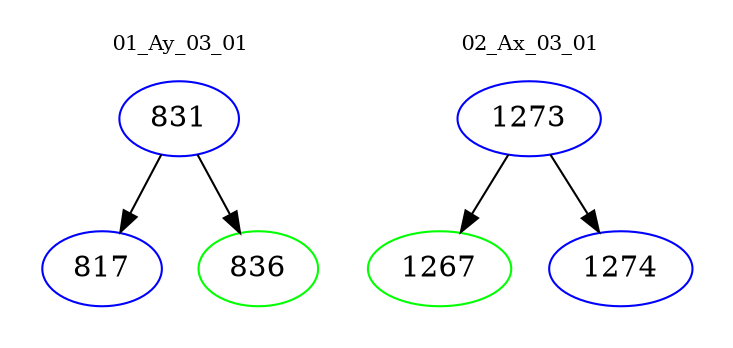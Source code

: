 digraph{
subgraph cluster_0 {
color = white
label = "01_Ay_03_01";
fontsize=10;
T0_831 [label="831", color="blue"]
T0_831 -> T0_817 [color="black"]
T0_817 [label="817", color="blue"]
T0_831 -> T0_836 [color="black"]
T0_836 [label="836", color="green"]
}
subgraph cluster_1 {
color = white
label = "02_Ax_03_01";
fontsize=10;
T1_1273 [label="1273", color="blue"]
T1_1273 -> T1_1267 [color="black"]
T1_1267 [label="1267", color="green"]
T1_1273 -> T1_1274 [color="black"]
T1_1274 [label="1274", color="blue"]
}
}
